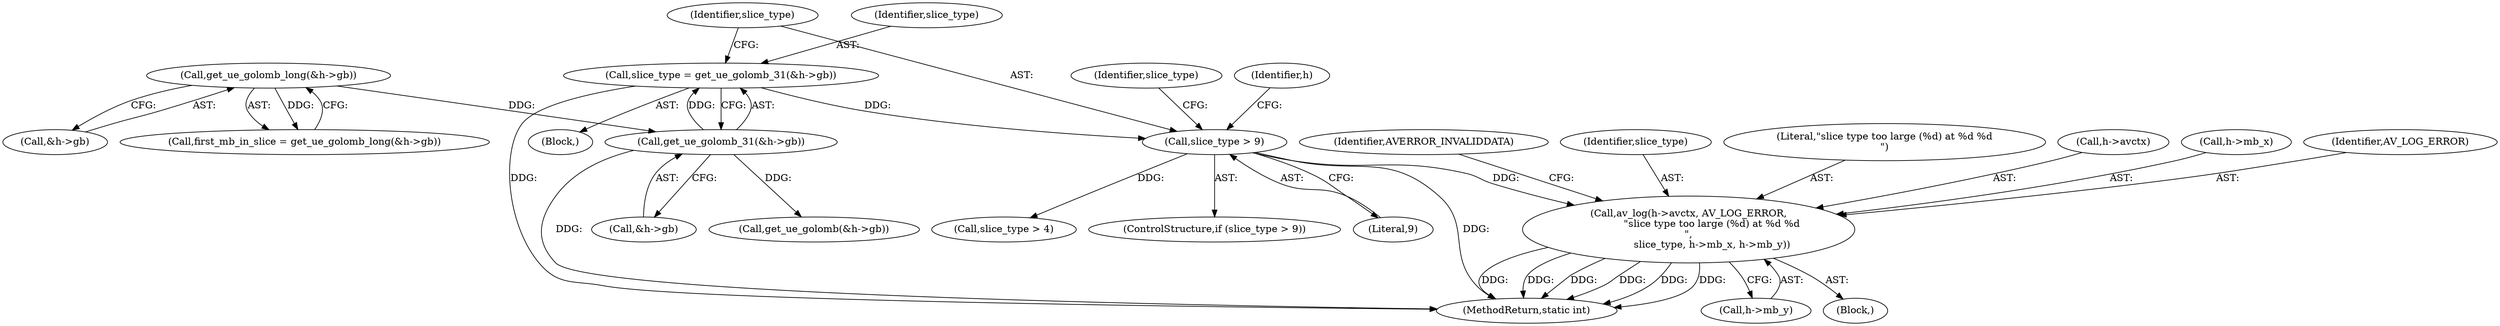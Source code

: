 digraph "0_FFmpeg_29ffeef5e73b8f41ff3a3f2242d356759c66f91f@pointer" {
"1000240" [label="(Call,av_log(h->avctx, AV_LOG_ERROR,\n               \"slice type too large (%d) at %d %d\n\",\n               slice_type, h->mb_x, h->mb_y))"];
"1000236" [label="(Call,slice_type > 9)"];
"1000228" [label="(Call,slice_type = get_ue_golomb_31(&h->gb))"];
"1000230" [label="(Call,get_ue_golomb_31(&h->gb))"];
"1000168" [label="(Call,get_ue_golomb_long(&h->gb))"];
"1000256" [label="(Call,slice_type > 4)"];
"1000235" [label="(ControlStructure,if (slice_type > 9))"];
"1000231" [label="(Call,&h->gb)"];
"1003435" [label="(MethodReturn,static int)"];
"1000228" [label="(Call,slice_type = get_ue_golomb_31(&h->gb))"];
"1000254" [label="(Identifier,AVERROR_INVALIDDATA)"];
"1000237" [label="(Identifier,slice_type)"];
"1000240" [label="(Call,av_log(h->avctx, AV_LOG_ERROR,\n               \"slice type too large (%d) at %d %d\n\",\n               slice_type, h->mb_x, h->mb_y))"];
"1000238" [label="(Literal,9)"];
"1000246" [label="(Identifier,slice_type)"];
"1000127" [label="(Block,)"];
"1000245" [label="(Literal,\"slice type too large (%d) at %d %d\n\")"];
"1000241" [label="(Call,h->avctx)"];
"1000166" [label="(Call,first_mb_in_slice = get_ue_golomb_long(&h->gb))"];
"1000236" [label="(Call,slice_type > 9)"];
"1000230" [label="(Call,get_ue_golomb_31(&h->gb))"];
"1000257" [label="(Identifier,slice_type)"];
"1000250" [label="(Call,h->mb_y)"];
"1000247" [label="(Call,h->mb_x)"];
"1000300" [label="(Call,get_ue_golomb(&h->gb))"];
"1000242" [label="(Identifier,h)"];
"1000239" [label="(Block,)"];
"1000168" [label="(Call,get_ue_golomb_long(&h->gb))"];
"1000229" [label="(Identifier,slice_type)"];
"1000244" [label="(Identifier,AV_LOG_ERROR)"];
"1000169" [label="(Call,&h->gb)"];
"1000240" -> "1000239"  [label="AST: "];
"1000240" -> "1000250"  [label="CFG: "];
"1000241" -> "1000240"  [label="AST: "];
"1000244" -> "1000240"  [label="AST: "];
"1000245" -> "1000240"  [label="AST: "];
"1000246" -> "1000240"  [label="AST: "];
"1000247" -> "1000240"  [label="AST: "];
"1000250" -> "1000240"  [label="AST: "];
"1000254" -> "1000240"  [label="CFG: "];
"1000240" -> "1003435"  [label="DDG: "];
"1000240" -> "1003435"  [label="DDG: "];
"1000240" -> "1003435"  [label="DDG: "];
"1000240" -> "1003435"  [label="DDG: "];
"1000240" -> "1003435"  [label="DDG: "];
"1000240" -> "1003435"  [label="DDG: "];
"1000236" -> "1000240"  [label="DDG: "];
"1000236" -> "1000235"  [label="AST: "];
"1000236" -> "1000238"  [label="CFG: "];
"1000237" -> "1000236"  [label="AST: "];
"1000238" -> "1000236"  [label="AST: "];
"1000242" -> "1000236"  [label="CFG: "];
"1000257" -> "1000236"  [label="CFG: "];
"1000236" -> "1003435"  [label="DDG: "];
"1000228" -> "1000236"  [label="DDG: "];
"1000236" -> "1000256"  [label="DDG: "];
"1000228" -> "1000127"  [label="AST: "];
"1000228" -> "1000230"  [label="CFG: "];
"1000229" -> "1000228"  [label="AST: "];
"1000230" -> "1000228"  [label="AST: "];
"1000237" -> "1000228"  [label="CFG: "];
"1000228" -> "1003435"  [label="DDG: "];
"1000230" -> "1000228"  [label="DDG: "];
"1000230" -> "1000231"  [label="CFG: "];
"1000231" -> "1000230"  [label="AST: "];
"1000230" -> "1003435"  [label="DDG: "];
"1000168" -> "1000230"  [label="DDG: "];
"1000230" -> "1000300"  [label="DDG: "];
"1000168" -> "1000166"  [label="AST: "];
"1000168" -> "1000169"  [label="CFG: "];
"1000169" -> "1000168"  [label="AST: "];
"1000166" -> "1000168"  [label="CFG: "];
"1000168" -> "1000166"  [label="DDG: "];
}

